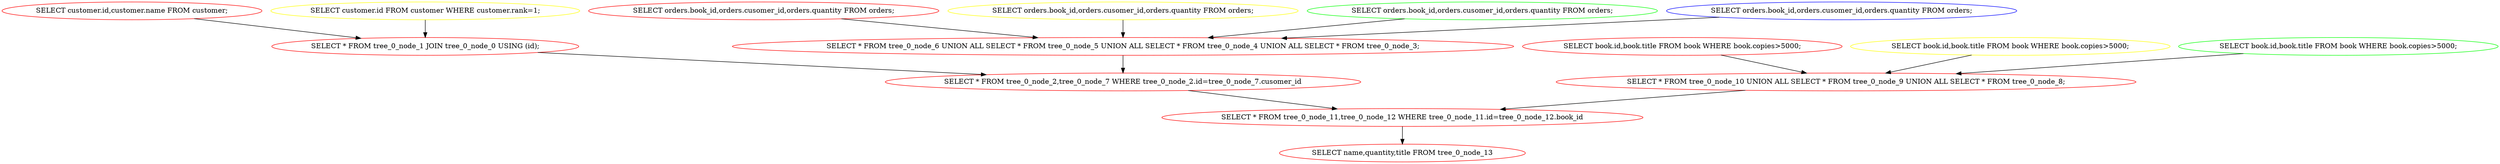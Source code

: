 digraph G {
0[label=0,label="SELECT customer.id,customer.name FROM customer;",color=red];
1[label=1,label="SELECT customer.id FROM customer WHERE customer.rank=1;",color=yellow];
2[label=2,label="SELECT * FROM tree_0_node_1 JOIN tree_0_node_0 USING (id);",color=red];
1->2;
0->2;
3[label=3,label="SELECT orders.book_id,orders.cusomer_id,orders.quantity FROM orders;",color=red];
4[label=4,label="SELECT orders.book_id,orders.cusomer_id,orders.quantity FROM orders;",color=yellow];
5[label=5,label="SELECT orders.book_id,orders.cusomer_id,orders.quantity FROM orders;",color=green];
6[label=6,label="SELECT orders.book_id,orders.cusomer_id,orders.quantity FROM orders;",color=blue];
7[label=7,label="SELECT * FROM tree_0_node_6 UNION ALL SELECT * FROM tree_0_node_5 UNION ALL SELECT * FROM tree_0_node_4 UNION ALL SELECT * FROM tree_0_node_3;",color=red];
6->7;
5->7;
4->7;
3->7;
8[label=8,label="SELECT book.id,book.title FROM book WHERE book.copies>5000;",color=red];
9[label=9,label="SELECT book.id,book.title FROM book WHERE book.copies>5000;",color=yellow];
10[label=10,label="SELECT book.id,book.title FROM book WHERE book.copies>5000;",color=green];
11[label=11,label="SELECT * FROM tree_0_node_10 UNION ALL SELECT * FROM tree_0_node_9 UNION ALL SELECT * FROM tree_0_node_8;",color=red];
10->11;
9->11;
8->11;
12[label=12,label="SELECT * FROM tree_0_node_2,tree_0_node_7 WHERE tree_0_node_2.id=tree_0_node_7.cusomer_id",color=red];
2->12;
7->12;
13[label=13,label="SELECT * FROM tree_0_node_11,tree_0_node_12 WHERE tree_0_node_11.id=tree_0_node_12.book_id",color=red];
11->13;
12->13;
14[label=14,label="SELECT name,quantity,title FROM tree_0_node_13",color=red];
13->14;
}
